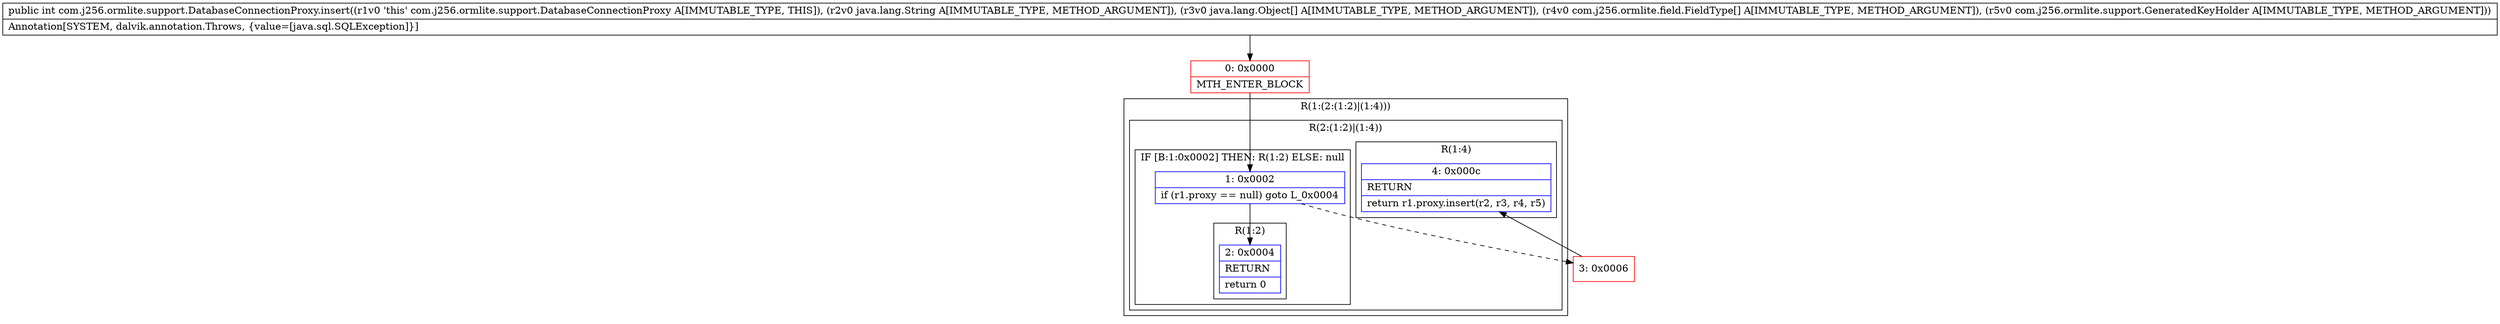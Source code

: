 digraph "CFG forcom.j256.ormlite.support.DatabaseConnectionProxy.insert(Ljava\/lang\/String;[Ljava\/lang\/Object;[Lcom\/j256\/ormlite\/field\/FieldType;Lcom\/j256\/ormlite\/support\/GeneratedKeyHolder;)I" {
subgraph cluster_Region_447530619 {
label = "R(1:(2:(1:2)|(1:4)))";
node [shape=record,color=blue];
subgraph cluster_Region_558195094 {
label = "R(2:(1:2)|(1:4))";
node [shape=record,color=blue];
subgraph cluster_IfRegion_1436805137 {
label = "IF [B:1:0x0002] THEN: R(1:2) ELSE: null";
node [shape=record,color=blue];
Node_1 [shape=record,label="{1\:\ 0x0002|if (r1.proxy == null) goto L_0x0004\l}"];
subgraph cluster_Region_1563981434 {
label = "R(1:2)";
node [shape=record,color=blue];
Node_2 [shape=record,label="{2\:\ 0x0004|RETURN\l|return 0\l}"];
}
}
subgraph cluster_Region_559676600 {
label = "R(1:4)";
node [shape=record,color=blue];
Node_4 [shape=record,label="{4\:\ 0x000c|RETURN\l|return r1.proxy.insert(r2, r3, r4, r5)\l}"];
}
}
}
Node_0 [shape=record,color=red,label="{0\:\ 0x0000|MTH_ENTER_BLOCK\l}"];
Node_3 [shape=record,color=red,label="{3\:\ 0x0006}"];
MethodNode[shape=record,label="{public int com.j256.ormlite.support.DatabaseConnectionProxy.insert((r1v0 'this' com.j256.ormlite.support.DatabaseConnectionProxy A[IMMUTABLE_TYPE, THIS]), (r2v0 java.lang.String A[IMMUTABLE_TYPE, METHOD_ARGUMENT]), (r3v0 java.lang.Object[] A[IMMUTABLE_TYPE, METHOD_ARGUMENT]), (r4v0 com.j256.ormlite.field.FieldType[] A[IMMUTABLE_TYPE, METHOD_ARGUMENT]), (r5v0 com.j256.ormlite.support.GeneratedKeyHolder A[IMMUTABLE_TYPE, METHOD_ARGUMENT]))  | Annotation[SYSTEM, dalvik.annotation.Throws, \{value=[java.sql.SQLException]\}]\l}"];
MethodNode -> Node_0;
Node_1 -> Node_2;
Node_1 -> Node_3[style=dashed];
Node_0 -> Node_1;
Node_3 -> Node_4;
}

